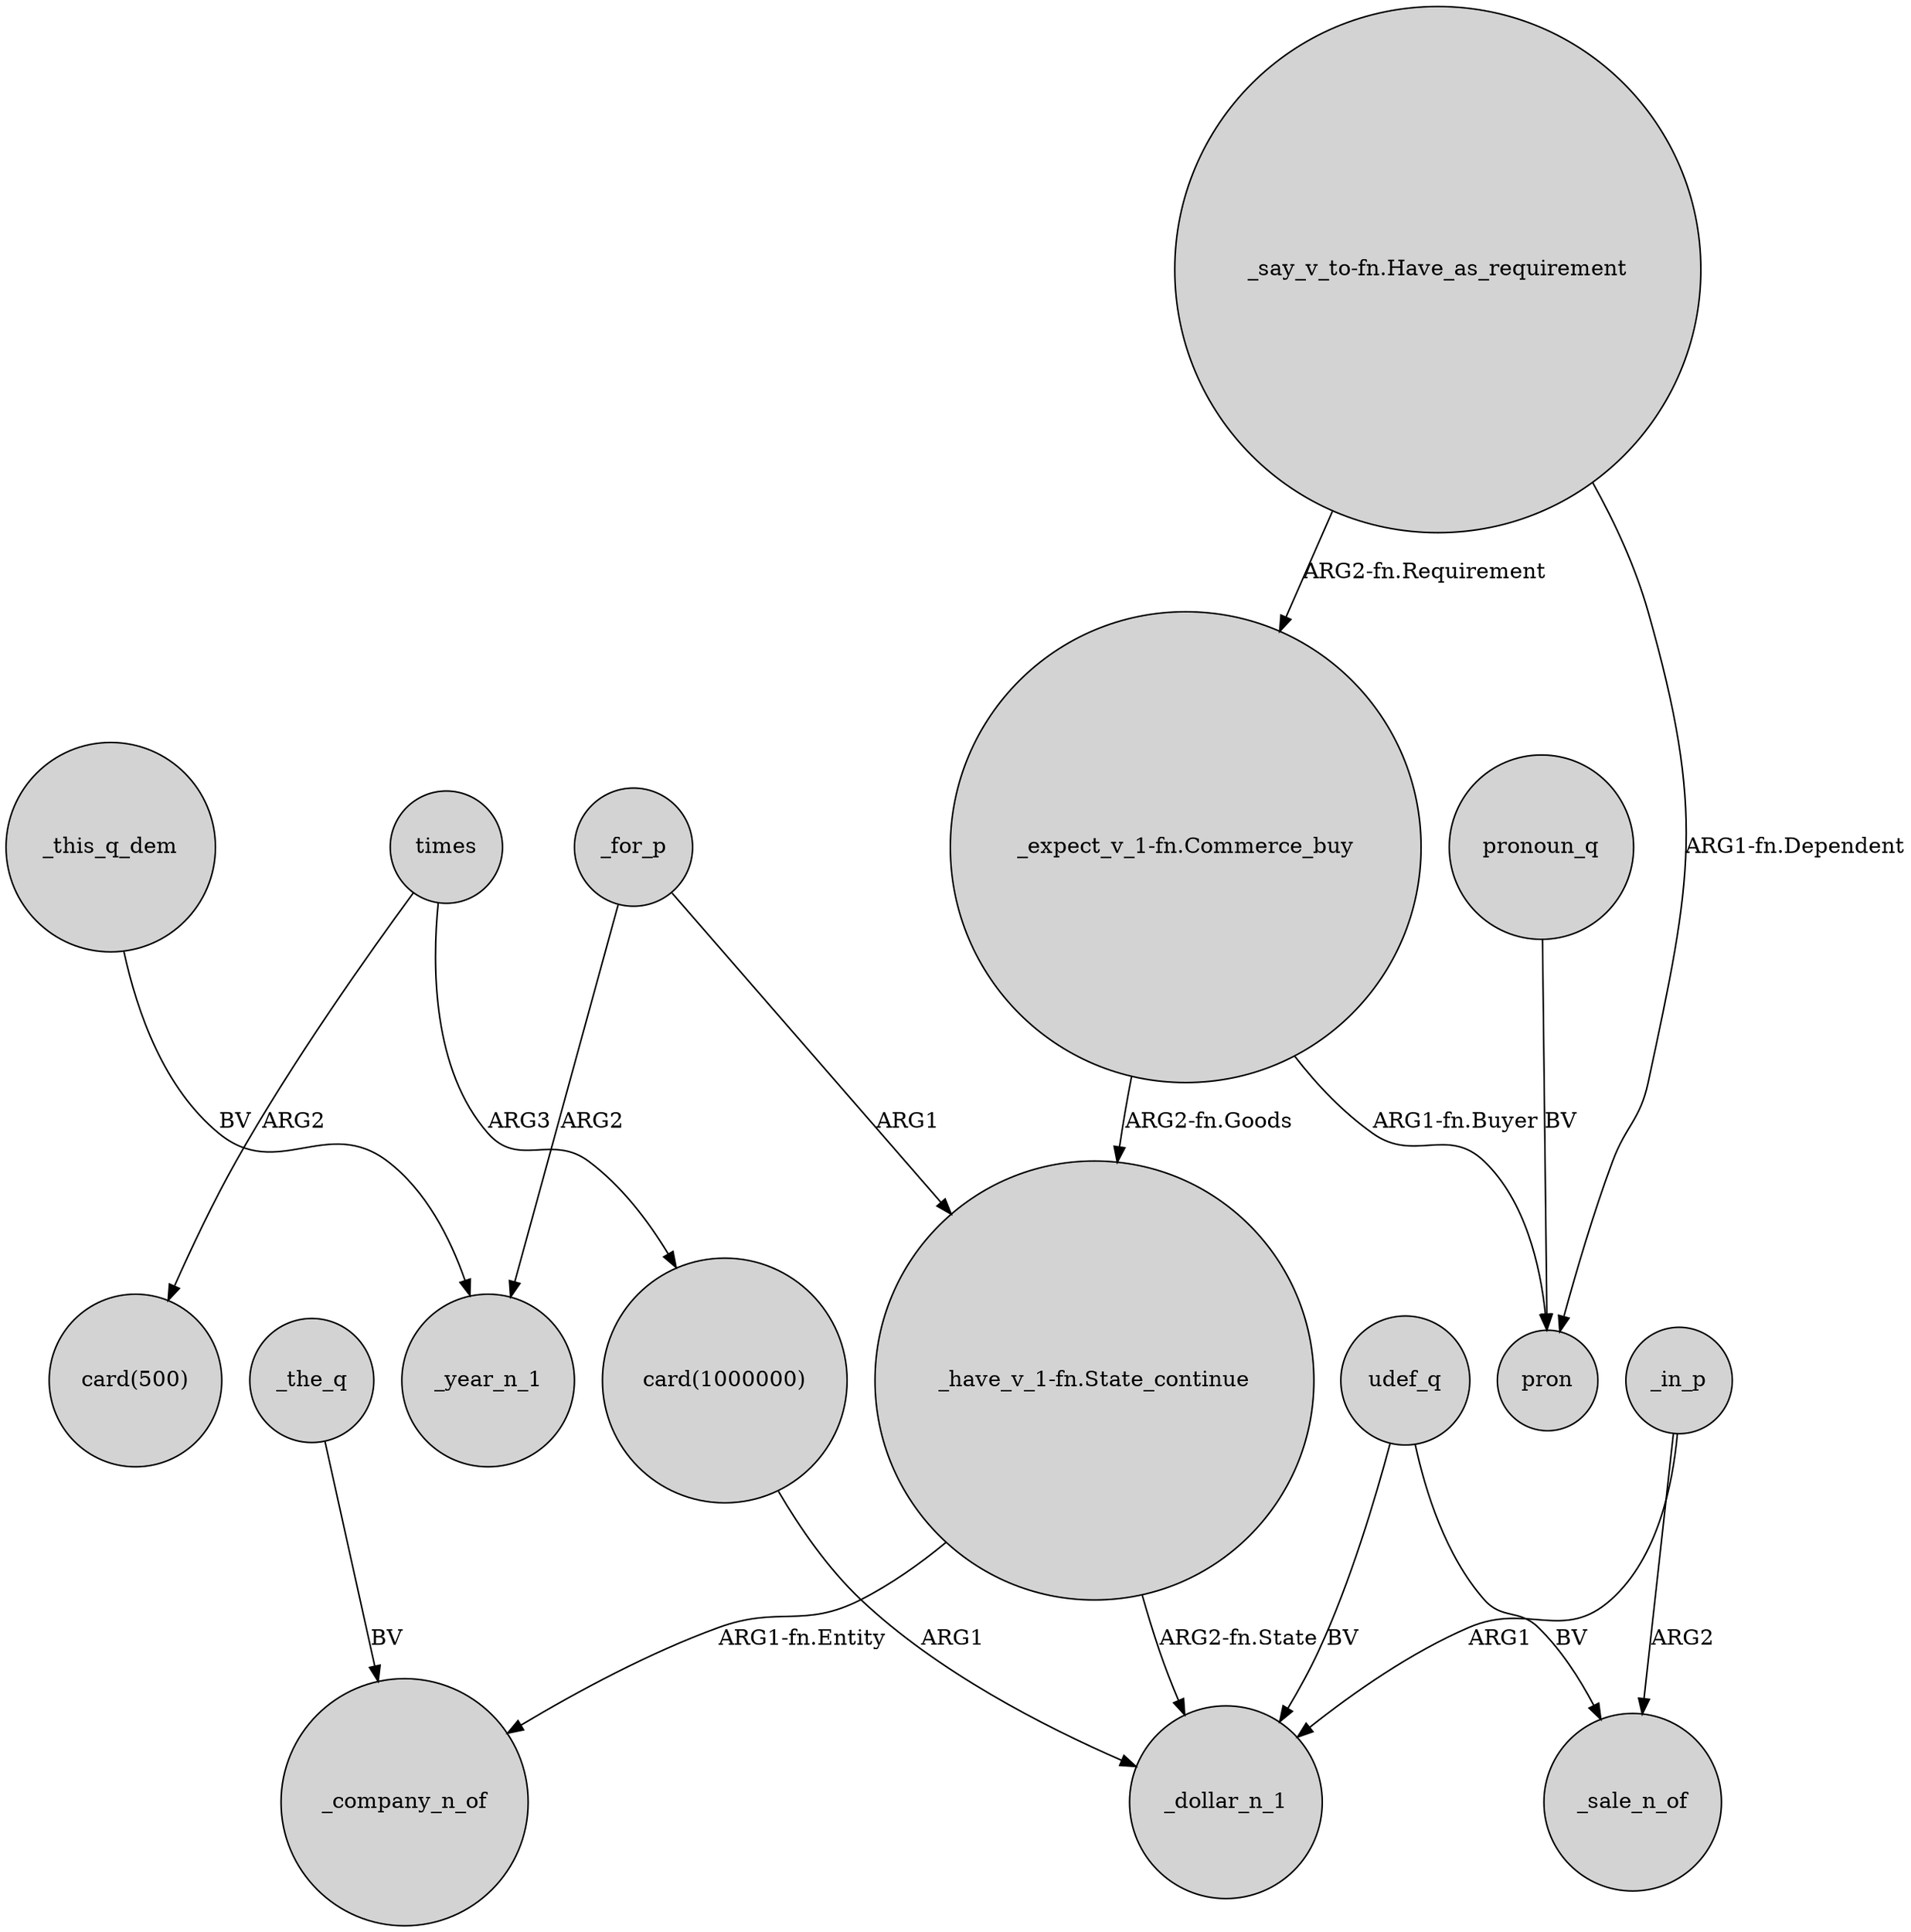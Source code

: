 digraph {
	node [shape=circle style=filled]
	times -> "card(1000000)" [label=ARG3]
	_for_p -> "_have_v_1-fn.State_continue" [label=ARG1]
	times -> "card(500)" [label=ARG2]
	"_have_v_1-fn.State_continue" -> _dollar_n_1 [label="ARG2-fn.State"]
	_for_p -> _year_n_1 [label=ARG2]
	udef_q -> _sale_n_of [label=BV]
	"_expect_v_1-fn.Commerce_buy" -> pron [label="ARG1-fn.Buyer"]
	"_say_v_to-fn.Have_as_requirement" -> "_expect_v_1-fn.Commerce_buy" [label="ARG2-fn.Requirement"]
	"_say_v_to-fn.Have_as_requirement" -> pron [label="ARG1-fn.Dependent"]
	udef_q -> _dollar_n_1 [label=BV]
	"card(1000000)" -> _dollar_n_1 [label=ARG1]
	_this_q_dem -> _year_n_1 [label=BV]
	"_expect_v_1-fn.Commerce_buy" -> "_have_v_1-fn.State_continue" [label="ARG2-fn.Goods"]
	_the_q -> _company_n_of [label=BV]
	pronoun_q -> pron [label=BV]
	_in_p -> _sale_n_of [label=ARG2]
	_in_p -> _dollar_n_1 [label=ARG1]
	"_have_v_1-fn.State_continue" -> _company_n_of [label="ARG1-fn.Entity"]
}
